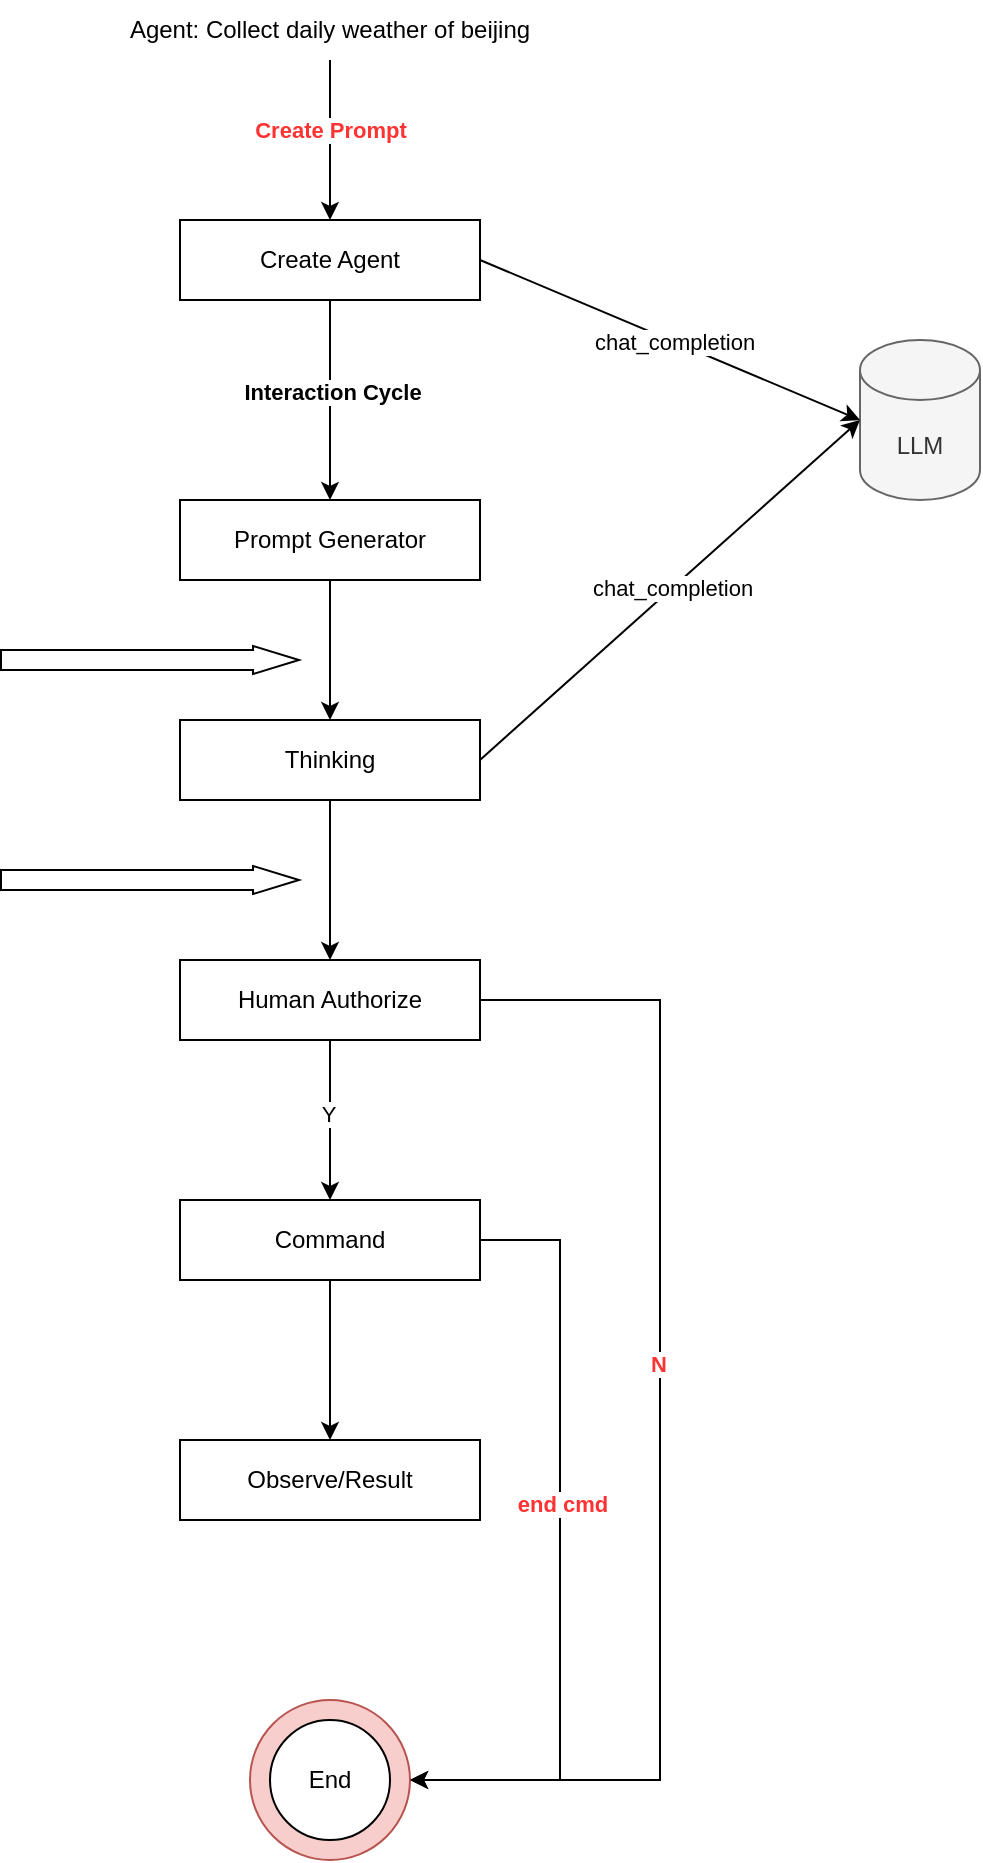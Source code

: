 <mxfile version="21.5.2" type="github">
  <diagram name="第 1 页" id="LU-fnr2DJfe2r5053KIv">
    <mxGraphModel dx="908" dy="613" grid="1" gridSize="10" guides="1" tooltips="1" connect="1" arrows="1" fold="1" page="1" pageScale="1" pageWidth="827" pageHeight="1169" math="0" shadow="0">
      <root>
        <mxCell id="0" />
        <mxCell id="1" parent="0" />
        <mxCell id="tcQKUcsGEQ5BL62iG16M-7" value="" style="edgeStyle=orthogonalEdgeStyle;rounded=0;orthogonalLoop=1;jettySize=auto;html=1;" edge="1" parent="1" source="tcQKUcsGEQ5BL62iG16M-1" target="tcQKUcsGEQ5BL62iG16M-3">
          <mxGeometry relative="1" as="geometry" />
        </mxCell>
        <mxCell id="tcQKUcsGEQ5BL62iG16M-8" value="&lt;b&gt;&lt;font color=&quot;#ff3333&quot;&gt;Create Prompt&lt;/font&gt;&lt;/b&gt;" style="edgeLabel;html=1;align=center;verticalAlign=middle;resizable=0;points=[];" vertex="1" connectable="0" parent="tcQKUcsGEQ5BL62iG16M-7">
          <mxGeometry x="-0.12" relative="1" as="geometry">
            <mxPoint as="offset" />
          </mxGeometry>
        </mxCell>
        <mxCell id="tcQKUcsGEQ5BL62iG16M-1" value="Agent: Collect daily weather of beijing" style="text;html=1;strokeColor=none;fillColor=none;align=center;verticalAlign=middle;whiteSpace=wrap;rounded=0;" vertex="1" parent="1">
          <mxGeometry x="270" y="90" width="250" height="30" as="geometry" />
        </mxCell>
        <mxCell id="tcQKUcsGEQ5BL62iG16M-10" value="" style="edgeStyle=orthogonalEdgeStyle;rounded=0;orthogonalLoop=1;jettySize=auto;html=1;" edge="1" parent="1" source="tcQKUcsGEQ5BL62iG16M-3" target="tcQKUcsGEQ5BL62iG16M-9">
          <mxGeometry relative="1" as="geometry" />
        </mxCell>
        <mxCell id="tcQKUcsGEQ5BL62iG16M-11" value="&lt;b&gt;Interaction Cycle&lt;/b&gt;" style="edgeLabel;html=1;align=center;verticalAlign=middle;resizable=0;points=[];" vertex="1" connectable="0" parent="tcQKUcsGEQ5BL62iG16M-10">
          <mxGeometry x="-0.084" y="1" relative="1" as="geometry">
            <mxPoint as="offset" />
          </mxGeometry>
        </mxCell>
        <mxCell id="tcQKUcsGEQ5BL62iG16M-3" value="Create Agent" style="rounded=0;whiteSpace=wrap;html=1;" vertex="1" parent="1">
          <mxGeometry x="320" y="200" width="150" height="40" as="geometry" />
        </mxCell>
        <mxCell id="tcQKUcsGEQ5BL62iG16M-4" value="LLM" style="shape=cylinder3;whiteSpace=wrap;html=1;boundedLbl=1;backgroundOutline=1;size=15;fillColor=#f5f5f5;fontColor=#333333;strokeColor=#666666;" vertex="1" parent="1">
          <mxGeometry x="660" y="260" width="60" height="80" as="geometry" />
        </mxCell>
        <mxCell id="tcQKUcsGEQ5BL62iG16M-5" value="" style="endArrow=classic;html=1;rounded=0;exitX=1;exitY=0.5;exitDx=0;exitDy=0;entryX=0;entryY=0.5;entryDx=0;entryDy=0;entryPerimeter=0;" edge="1" parent="1" source="tcQKUcsGEQ5BL62iG16M-3" target="tcQKUcsGEQ5BL62iG16M-4">
          <mxGeometry width="50" height="50" relative="1" as="geometry">
            <mxPoint x="530" y="310" as="sourcePoint" />
            <mxPoint x="580" y="260" as="targetPoint" />
          </mxGeometry>
        </mxCell>
        <mxCell id="tcQKUcsGEQ5BL62iG16M-6" value="chat_completion" style="edgeLabel;html=1;align=center;verticalAlign=middle;resizable=0;points=[];" vertex="1" connectable="0" parent="tcQKUcsGEQ5BL62iG16M-5">
          <mxGeometry x="0.017" y="1" relative="1" as="geometry">
            <mxPoint y="1" as="offset" />
          </mxGeometry>
        </mxCell>
        <mxCell id="tcQKUcsGEQ5BL62iG16M-15" value="" style="edgeStyle=orthogonalEdgeStyle;rounded=0;orthogonalLoop=1;jettySize=auto;html=1;" edge="1" parent="1" source="tcQKUcsGEQ5BL62iG16M-9" target="tcQKUcsGEQ5BL62iG16M-12">
          <mxGeometry relative="1" as="geometry" />
        </mxCell>
        <mxCell id="tcQKUcsGEQ5BL62iG16M-9" value="Prompt Generator" style="rounded=0;whiteSpace=wrap;html=1;" vertex="1" parent="1">
          <mxGeometry x="320" y="340" width="150" height="40" as="geometry" />
        </mxCell>
        <mxCell id="tcQKUcsGEQ5BL62iG16M-17" value="" style="edgeStyle=orthogonalEdgeStyle;rounded=0;orthogonalLoop=1;jettySize=auto;html=1;" edge="1" parent="1" source="tcQKUcsGEQ5BL62iG16M-12" target="tcQKUcsGEQ5BL62iG16M-16">
          <mxGeometry relative="1" as="geometry" />
        </mxCell>
        <mxCell id="tcQKUcsGEQ5BL62iG16M-12" value="Thinking" style="rounded=0;whiteSpace=wrap;html=1;" vertex="1" parent="1">
          <mxGeometry x="320" y="450" width="150" height="40" as="geometry" />
        </mxCell>
        <mxCell id="tcQKUcsGEQ5BL62iG16M-13" value="" style="endArrow=classic;html=1;rounded=0;exitX=1;exitY=0.5;exitDx=0;exitDy=0;entryX=0;entryY=0.5;entryDx=0;entryDy=0;entryPerimeter=0;" edge="1" parent="1" source="tcQKUcsGEQ5BL62iG16M-12" target="tcQKUcsGEQ5BL62iG16M-4">
          <mxGeometry width="50" height="50" relative="1" as="geometry">
            <mxPoint x="480" y="230" as="sourcePoint" />
            <mxPoint x="670" y="310" as="targetPoint" />
          </mxGeometry>
        </mxCell>
        <mxCell id="tcQKUcsGEQ5BL62iG16M-14" value="chat_completion" style="edgeLabel;html=1;align=center;verticalAlign=middle;resizable=0;points=[];" vertex="1" connectable="0" parent="tcQKUcsGEQ5BL62iG16M-13">
          <mxGeometry x="0.017" y="1" relative="1" as="geometry">
            <mxPoint y="1" as="offset" />
          </mxGeometry>
        </mxCell>
        <mxCell id="tcQKUcsGEQ5BL62iG16M-22" value="" style="edgeStyle=orthogonalEdgeStyle;rounded=0;orthogonalLoop=1;jettySize=auto;html=1;" edge="1" parent="1" source="tcQKUcsGEQ5BL62iG16M-16" target="tcQKUcsGEQ5BL62iG16M-21">
          <mxGeometry relative="1" as="geometry" />
        </mxCell>
        <mxCell id="tcQKUcsGEQ5BL62iG16M-23" value="Y" style="edgeLabel;html=1;align=center;verticalAlign=middle;resizable=0;points=[];" vertex="1" connectable="0" parent="tcQKUcsGEQ5BL62iG16M-22">
          <mxGeometry x="-0.09" y="-2" relative="1" as="geometry">
            <mxPoint x="1" as="offset" />
          </mxGeometry>
        </mxCell>
        <mxCell id="tcQKUcsGEQ5BL62iG16M-16" value="Human Authorize" style="rounded=0;whiteSpace=wrap;html=1;" vertex="1" parent="1">
          <mxGeometry x="320" y="570" width="150" height="40" as="geometry" />
        </mxCell>
        <mxCell id="tcQKUcsGEQ5BL62iG16M-18" value="" style="endArrow=classic;html=1;rounded=0;shape=flexArrow;endWidth=3;endSize=7.33;" edge="1" parent="1">
          <mxGeometry width="50" height="50" relative="1" as="geometry">
            <mxPoint x="230" y="530" as="sourcePoint" />
            <mxPoint x="380" y="530" as="targetPoint" />
          </mxGeometry>
        </mxCell>
        <mxCell id="tcQKUcsGEQ5BL62iG16M-20" value="" style="endArrow=classic;html=1;rounded=0;shape=flexArrow;endWidth=3;endSize=7.33;" edge="1" parent="1">
          <mxGeometry width="50" height="50" relative="1" as="geometry">
            <mxPoint x="230" y="420" as="sourcePoint" />
            <mxPoint x="380" y="420" as="targetPoint" />
          </mxGeometry>
        </mxCell>
        <mxCell id="tcQKUcsGEQ5BL62iG16M-30" value="" style="edgeStyle=orthogonalEdgeStyle;rounded=0;orthogonalLoop=1;jettySize=auto;html=1;" edge="1" parent="1" source="tcQKUcsGEQ5BL62iG16M-21" target="tcQKUcsGEQ5BL62iG16M-29">
          <mxGeometry relative="1" as="geometry" />
        </mxCell>
        <mxCell id="tcQKUcsGEQ5BL62iG16M-21" value="Command" style="rounded=0;whiteSpace=wrap;html=1;" vertex="1" parent="1">
          <mxGeometry x="320" y="690" width="150" height="40" as="geometry" />
        </mxCell>
        <mxCell id="tcQKUcsGEQ5BL62iG16M-26" value="" style="endArrow=classic;html=1;rounded=0;exitX=1;exitY=0.5;exitDx=0;exitDy=0;entryX=1;entryY=0.5;entryDx=0;entryDy=0;edgeStyle=orthogonalEdgeStyle;" edge="1" parent="1" source="tcQKUcsGEQ5BL62iG16M-16" target="tcQKUcsGEQ5BL62iG16M-24">
          <mxGeometry width="50" height="50" relative="1" as="geometry">
            <mxPoint x="520" y="680" as="sourcePoint" />
            <mxPoint x="570" y="630" as="targetPoint" />
            <Array as="points">
              <mxPoint x="560" y="590" />
              <mxPoint x="560" y="980" />
            </Array>
          </mxGeometry>
        </mxCell>
        <mxCell id="tcQKUcsGEQ5BL62iG16M-27" value="&lt;b&gt;&lt;font color=&quot;#ff3333&quot;&gt;N&lt;/font&gt;&lt;/b&gt;" style="edgeLabel;html=1;align=center;verticalAlign=middle;resizable=0;points=[];" vertex="1" connectable="0" parent="tcQKUcsGEQ5BL62iG16M-26">
          <mxGeometry x="-0.102" y="1" relative="1" as="geometry">
            <mxPoint x="-2" as="offset" />
          </mxGeometry>
        </mxCell>
        <mxCell id="tcQKUcsGEQ5BL62iG16M-28" value="" style="group" vertex="1" connectable="0" parent="1">
          <mxGeometry x="355" y="940" width="80" height="80" as="geometry" />
        </mxCell>
        <mxCell id="tcQKUcsGEQ5BL62iG16M-24" value="" style="ellipse;whiteSpace=wrap;html=1;aspect=fixed;fillColor=#f8cecc;strokeColor=#b85450;" vertex="1" parent="tcQKUcsGEQ5BL62iG16M-28">
          <mxGeometry width="80" height="80" as="geometry" />
        </mxCell>
        <mxCell id="tcQKUcsGEQ5BL62iG16M-25" value="End" style="ellipse;whiteSpace=wrap;html=1;aspect=fixed;" vertex="1" parent="tcQKUcsGEQ5BL62iG16M-28">
          <mxGeometry x="10" y="10" width="60" height="60" as="geometry" />
        </mxCell>
        <mxCell id="tcQKUcsGEQ5BL62iG16M-29" value="Observe/Result" style="rounded=0;whiteSpace=wrap;html=1;" vertex="1" parent="1">
          <mxGeometry x="320" y="810" width="150" height="40" as="geometry" />
        </mxCell>
        <mxCell id="tcQKUcsGEQ5BL62iG16M-31" value="" style="endArrow=classic;html=1;rounded=0;exitX=1;exitY=0.5;exitDx=0;exitDy=0;entryX=1;entryY=0.5;entryDx=0;entryDy=0;edgeStyle=orthogonalEdgeStyle;" edge="1" parent="1" source="tcQKUcsGEQ5BL62iG16M-21" target="tcQKUcsGEQ5BL62iG16M-24">
          <mxGeometry width="50" height="50" relative="1" as="geometry">
            <mxPoint x="490" y="790" as="sourcePoint" />
            <mxPoint x="540" y="740" as="targetPoint" />
            <Array as="points">
              <mxPoint x="510" y="710" />
              <mxPoint x="510" y="980" />
            </Array>
          </mxGeometry>
        </mxCell>
        <mxCell id="tcQKUcsGEQ5BL62iG16M-32" value="&lt;b&gt;&lt;font color=&quot;#ff3333&quot;&gt;end cmd&lt;/font&gt;&lt;/b&gt;" style="edgeLabel;html=1;align=center;verticalAlign=middle;resizable=0;points=[];" vertex="1" connectable="0" parent="tcQKUcsGEQ5BL62iG16M-31">
          <mxGeometry x="-0.106" y="3" relative="1" as="geometry">
            <mxPoint x="-2" as="offset" />
          </mxGeometry>
        </mxCell>
      </root>
    </mxGraphModel>
  </diagram>
</mxfile>
